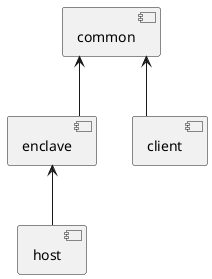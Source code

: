 @startuml "modules"
skinparam linetype ortho

component client
component common
component enclave
component host

client -u-> common
enclave -u-> common
host -u-> enclave

@enduml